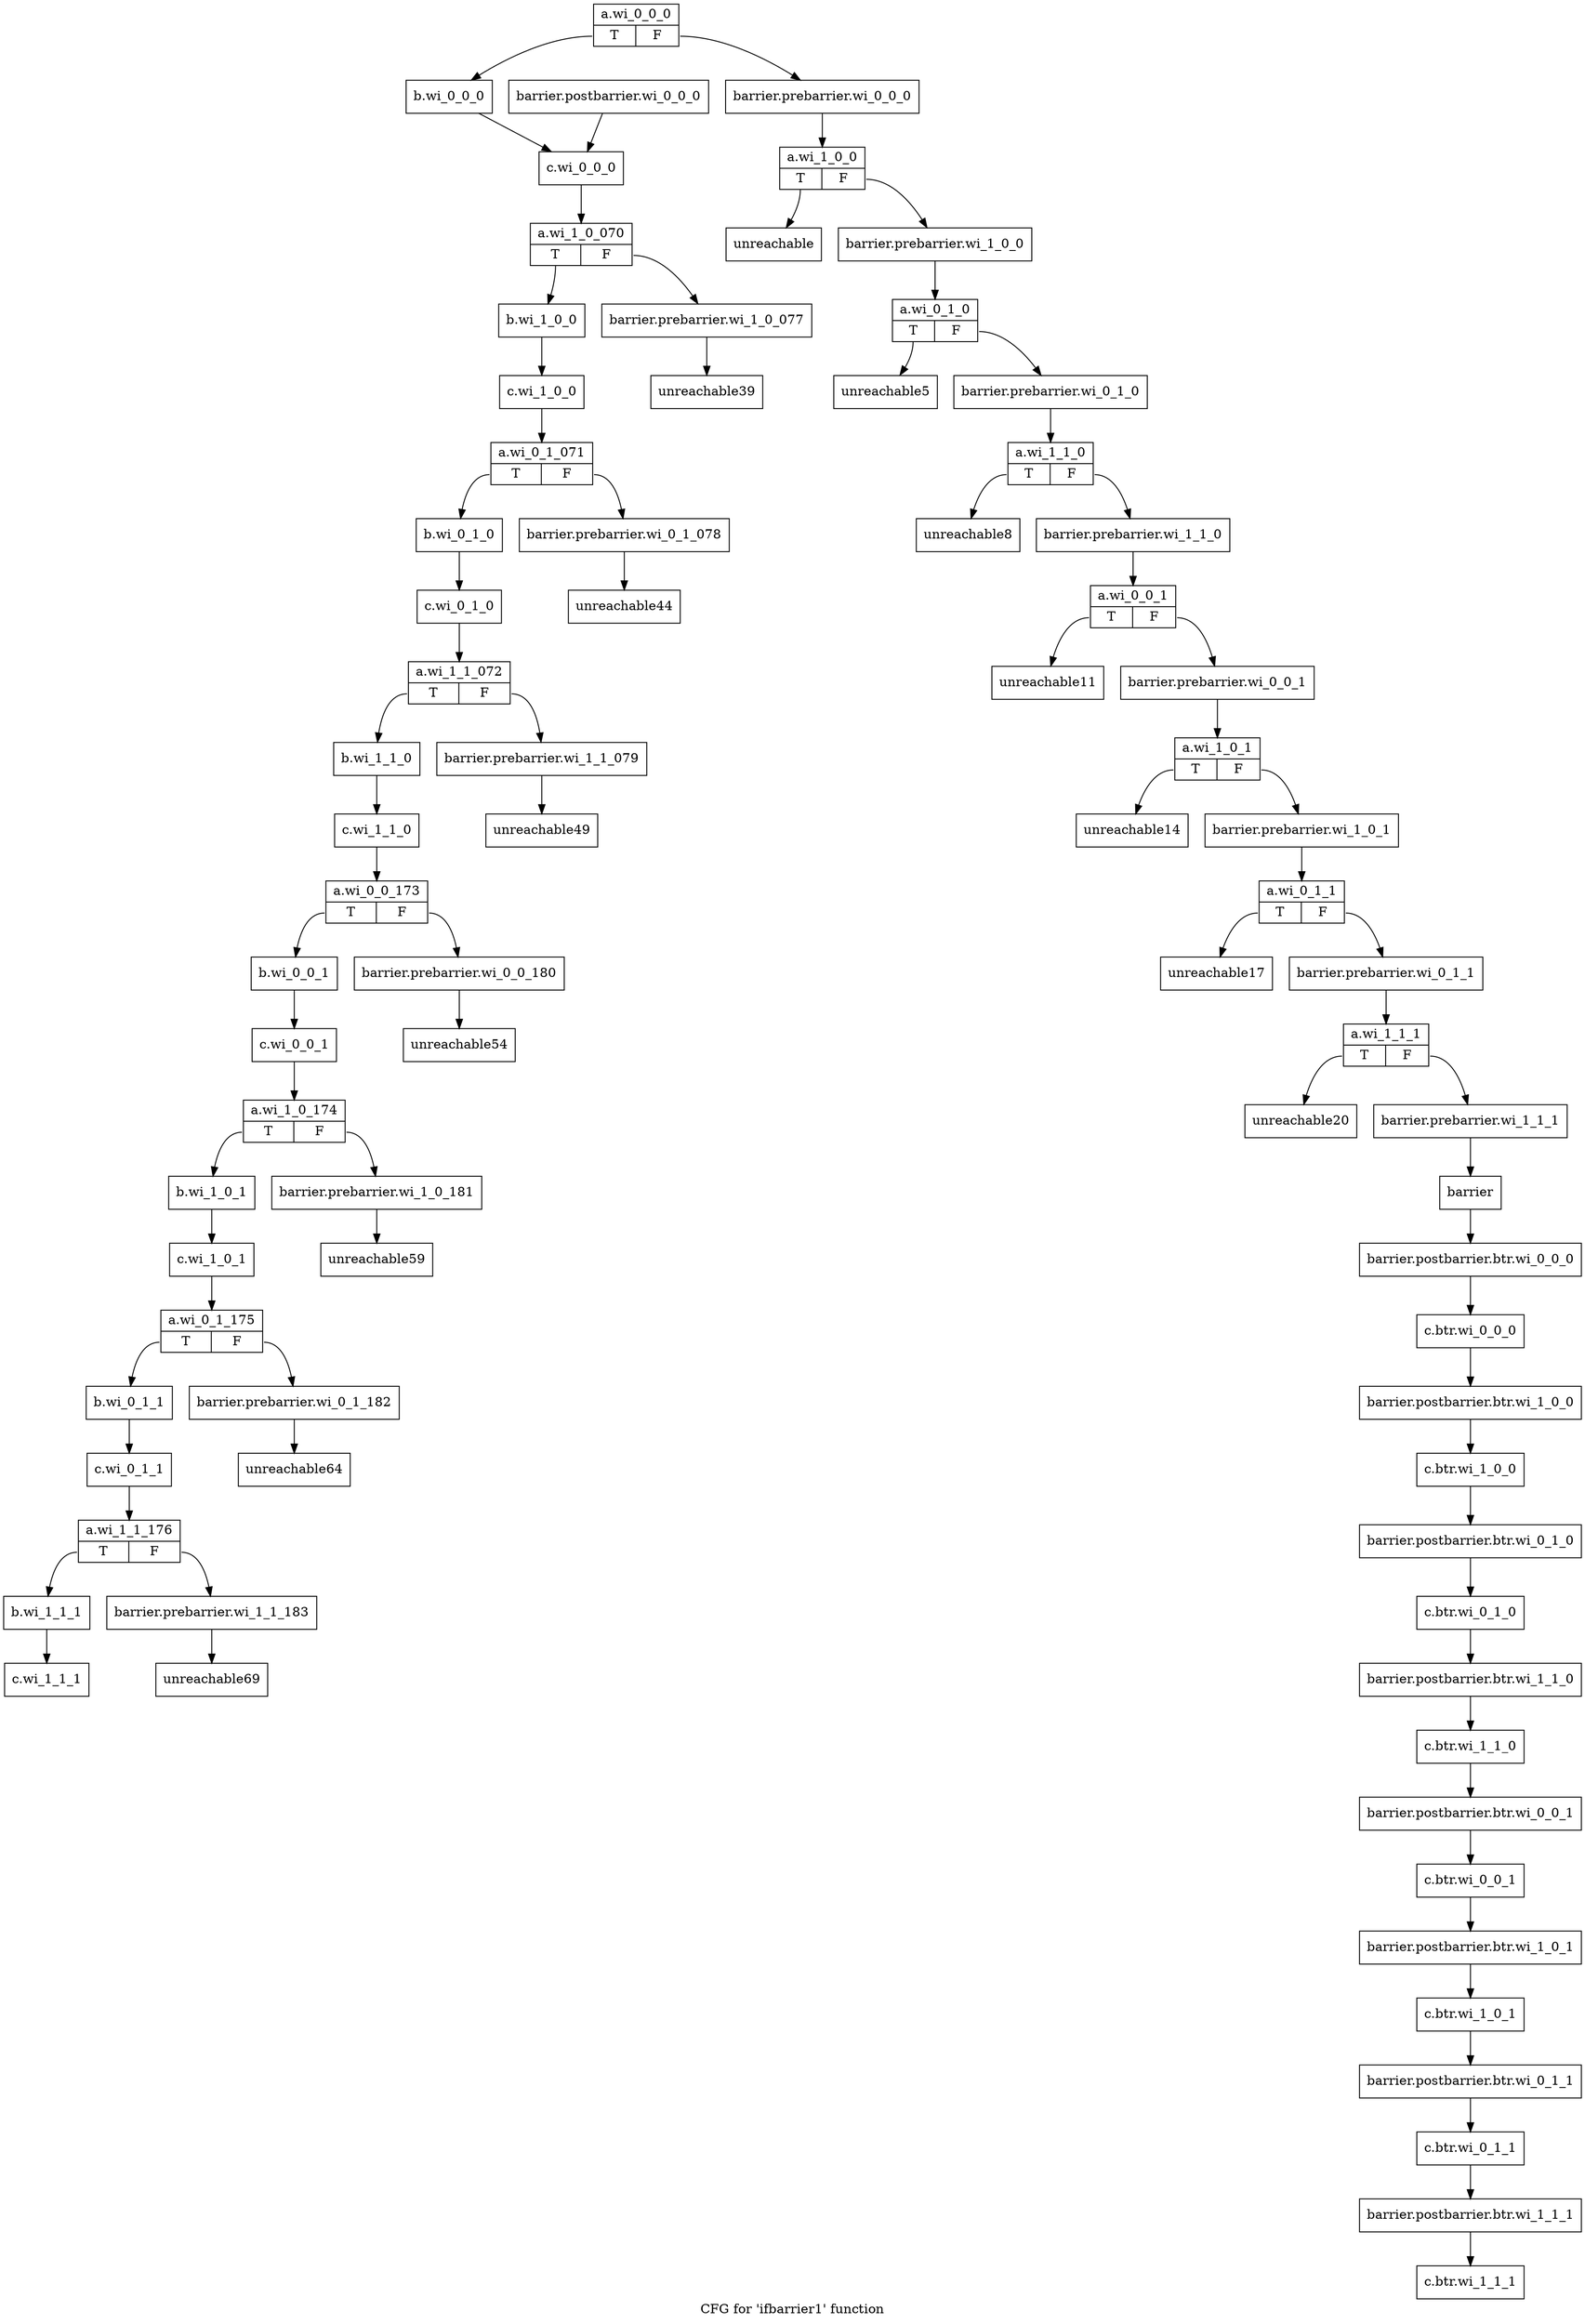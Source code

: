 digraph "CFG for 'ifbarrier1' function" {
	label="CFG for 'ifbarrier1' function";

	Node0x148c230 [shape=record,label="{a.wi_0_0_0|{<s0>T|<s1>F}}"];
	Node0x148c230:s0 -> Node0x148c290;
	Node0x148c230:s1 -> Node0x148c2f0;
	Node0x148c290 [shape=record,label="{b.wi_0_0_0}"];
	Node0x148c290 -> Node0x148c410;
	Node0x148c2f0 [shape=record,label="{barrier.prebarrier.wi_0_0_0}"];
	Node0x148c2f0 -> Node0x148c530;
	Node0x148c350 [shape=record,label="{barrier}"];
	Node0x148c350 -> Node0x148c470;
	Node0x148c3b0 [shape=record,label="{barrier.postbarrier.wi_0_0_0}"];
	Node0x148c3b0 -> Node0x148c410;
	Node0x148c410 [shape=record,label="{c.wi_0_0_0}"];
	Node0x148c410 -> Node0x148d250;
	Node0x148c470 [shape=record,label="{barrier.postbarrier.btr.wi_0_0_0}"];
	Node0x148c470 -> Node0x148c4d0;
	Node0x148c4d0 [shape=record,label="{c.btr.wi_0_0_0}"];
	Node0x148c4d0 -> Node0x148cd10;
	Node0x148c530 [shape=record,label="{a.wi_1_0_0|{<s0>T|<s1>F}}"];
	Node0x148c530:s0 -> Node0x148c5f0;
	Node0x148c530:s1 -> Node0x148c590;
	Node0x148c590 [shape=record,label="{barrier.prebarrier.wi_1_0_0}"];
	Node0x148c590 -> Node0x148c650;
	Node0x148c5f0 [shape=record,label="{unreachable}"];
	Node0x148c650 [shape=record,label="{a.wi_0_1_0|{<s0>T|<s1>F}}"];
	Node0x148c650:s0 -> Node0x148c710;
	Node0x148c650:s1 -> Node0x148c6b0;
	Node0x148c6b0 [shape=record,label="{barrier.prebarrier.wi_0_1_0}"];
	Node0x148c6b0 -> Node0x148c770;
	Node0x148c710 [shape=record,label="{unreachable5}"];
	Node0x148c770 [shape=record,label="{a.wi_1_1_0|{<s0>T|<s1>F}}"];
	Node0x148c770:s0 -> Node0x148c830;
	Node0x148c770:s1 -> Node0x148c7d0;
	Node0x148c7d0 [shape=record,label="{barrier.prebarrier.wi_1_1_0}"];
	Node0x148c7d0 -> Node0x148c890;
	Node0x148c830 [shape=record,label="{unreachable8}"];
	Node0x148c890 [shape=record,label="{a.wi_0_0_1|{<s0>T|<s1>F}}"];
	Node0x148c890:s0 -> Node0x148c950;
	Node0x148c890:s1 -> Node0x148c8f0;
	Node0x148c8f0 [shape=record,label="{barrier.prebarrier.wi_0_0_1}"];
	Node0x148c8f0 -> Node0x148c9b0;
	Node0x148c950 [shape=record,label="{unreachable11}"];
	Node0x148c9b0 [shape=record,label="{a.wi_1_0_1|{<s0>T|<s1>F}}"];
	Node0x148c9b0:s0 -> Node0x148ca70;
	Node0x148c9b0:s1 -> Node0x148ca10;
	Node0x148ca10 [shape=record,label="{barrier.prebarrier.wi_1_0_1}"];
	Node0x148ca10 -> Node0x148cad0;
	Node0x148ca70 [shape=record,label="{unreachable14}"];
	Node0x148cad0 [shape=record,label="{a.wi_0_1_1|{<s0>T|<s1>F}}"];
	Node0x148cad0:s0 -> Node0x148cb90;
	Node0x148cad0:s1 -> Node0x148cb30;
	Node0x148cb30 [shape=record,label="{barrier.prebarrier.wi_0_1_1}"];
	Node0x148cb30 -> Node0x148cbf0;
	Node0x148cb90 [shape=record,label="{unreachable17}"];
	Node0x148cbf0 [shape=record,label="{a.wi_1_1_1|{<s0>T|<s1>F}}"];
	Node0x148cbf0:s0 -> Node0x148ccb0;
	Node0x148cbf0:s1 -> Node0x148cc50;
	Node0x148cc50 [shape=record,label="{barrier.prebarrier.wi_1_1_1}"];
	Node0x148cc50 -> Node0x148c350;
	Node0x148ccb0 [shape=record,label="{unreachable20}"];
	Node0x148cd10 [shape=record,label="{barrier.postbarrier.btr.wi_1_0_0}"];
	Node0x148cd10 -> Node0x148cd70;
	Node0x148cd70 [shape=record,label="{c.btr.wi_1_0_0}"];
	Node0x148cd70 -> Node0x148cdd0;
	Node0x148cdd0 [shape=record,label="{barrier.postbarrier.btr.wi_0_1_0}"];
	Node0x148cdd0 -> Node0x148ce30;
	Node0x148ce30 [shape=record,label="{c.btr.wi_0_1_0}"];
	Node0x148ce30 -> Node0x148ce90;
	Node0x148ce90 [shape=record,label="{barrier.postbarrier.btr.wi_1_1_0}"];
	Node0x148ce90 -> Node0x148cef0;
	Node0x148cef0 [shape=record,label="{c.btr.wi_1_1_0}"];
	Node0x148cef0 -> Node0x148cf50;
	Node0x148cf50 [shape=record,label="{barrier.postbarrier.btr.wi_0_0_1}"];
	Node0x148cf50 -> Node0x148cfb0;
	Node0x148cfb0 [shape=record,label="{c.btr.wi_0_0_1}"];
	Node0x148cfb0 -> Node0x148d010;
	Node0x148d010 [shape=record,label="{barrier.postbarrier.btr.wi_1_0_1}"];
	Node0x148d010 -> Node0x148d070;
	Node0x148d070 [shape=record,label="{c.btr.wi_1_0_1}"];
	Node0x148d070 -> Node0x148d0d0;
	Node0x148d0d0 [shape=record,label="{barrier.postbarrier.btr.wi_0_1_1}"];
	Node0x148d0d0 -> Node0x148d130;
	Node0x148d130 [shape=record,label="{c.btr.wi_0_1_1}"];
	Node0x148d130 -> Node0x148d190;
	Node0x148d190 [shape=record,label="{barrier.postbarrier.btr.wi_1_1_1}"];
	Node0x148d190 -> Node0x148d1f0;
	Node0x148d1f0 [shape=record,label="{c.btr.wi_1_1_1}"];
	Node0x148d250 [shape=record,label="{a.wi_1_0_070|{<s0>T|<s1>F}}"];
	Node0x148d250:s0 -> Node0x148d2b0;
	Node0x148d250:s1 -> Node0x148d310;
	Node0x148d2b0 [shape=record,label="{b.wi_1_0_0}"];
	Node0x148d2b0 -> Node0x148d370;
	Node0x148d310 [shape=record,label="{barrier.prebarrier.wi_1_0_077}"];
	Node0x148d310 -> Node0x148d3d0;
	Node0x148d370 [shape=record,label="{c.wi_1_0_0}"];
	Node0x148d370 -> Node0x148d430;
	Node0x148d3d0 [shape=record,label="{unreachable39}"];
	Node0x148d430 [shape=record,label="{a.wi_0_1_071|{<s0>T|<s1>F}}"];
	Node0x148d430:s0 -> Node0x148d490;
	Node0x148d430:s1 -> Node0x148d4f0;
	Node0x148d490 [shape=record,label="{b.wi_0_1_0}"];
	Node0x148d490 -> Node0x148d550;
	Node0x148d4f0 [shape=record,label="{barrier.prebarrier.wi_0_1_078}"];
	Node0x148d4f0 -> Node0x148d5b0;
	Node0x148d550 [shape=record,label="{c.wi_0_1_0}"];
	Node0x148d550 -> Node0x148d610;
	Node0x148d5b0 [shape=record,label="{unreachable44}"];
	Node0x148d610 [shape=record,label="{a.wi_1_1_072|{<s0>T|<s1>F}}"];
	Node0x148d610:s0 -> Node0x148d670;
	Node0x148d610:s1 -> Node0x148d6d0;
	Node0x148d670 [shape=record,label="{b.wi_1_1_0}"];
	Node0x148d670 -> Node0x148d730;
	Node0x148d6d0 [shape=record,label="{barrier.prebarrier.wi_1_1_079}"];
	Node0x148d6d0 -> Node0x148d790;
	Node0x148d730 [shape=record,label="{c.wi_1_1_0}"];
	Node0x148d730 -> Node0x148d7f0;
	Node0x148d790 [shape=record,label="{unreachable49}"];
	Node0x148d7f0 [shape=record,label="{a.wi_0_0_173|{<s0>T|<s1>F}}"];
	Node0x148d7f0:s0 -> Node0x148d850;
	Node0x148d7f0:s1 -> Node0x148d8b0;
	Node0x148d850 [shape=record,label="{b.wi_0_0_1}"];
	Node0x148d850 -> Node0x148d910;
	Node0x148d8b0 [shape=record,label="{barrier.prebarrier.wi_0_0_180}"];
	Node0x148d8b0 -> Node0x148d970;
	Node0x148d910 [shape=record,label="{c.wi_0_0_1}"];
	Node0x148d910 -> Node0x148d9d0;
	Node0x148d970 [shape=record,label="{unreachable54}"];
	Node0x148d9d0 [shape=record,label="{a.wi_1_0_174|{<s0>T|<s1>F}}"];
	Node0x148d9d0:s0 -> Node0x148da30;
	Node0x148d9d0:s1 -> Node0x148da90;
	Node0x148da30 [shape=record,label="{b.wi_1_0_1}"];
	Node0x148da30 -> Node0x148daf0;
	Node0x148da90 [shape=record,label="{barrier.prebarrier.wi_1_0_181}"];
	Node0x148da90 -> Node0x148db50;
	Node0x148daf0 [shape=record,label="{c.wi_1_0_1}"];
	Node0x148daf0 -> Node0x148dbb0;
	Node0x148db50 [shape=record,label="{unreachable59}"];
	Node0x148dbb0 [shape=record,label="{a.wi_0_1_175|{<s0>T|<s1>F}}"];
	Node0x148dbb0:s0 -> Node0x148dc10;
	Node0x148dbb0:s1 -> Node0x148dc70;
	Node0x148dc10 [shape=record,label="{b.wi_0_1_1}"];
	Node0x148dc10 -> Node0x148dcd0;
	Node0x148dc70 [shape=record,label="{barrier.prebarrier.wi_0_1_182}"];
	Node0x148dc70 -> Node0x148dd30;
	Node0x148dcd0 [shape=record,label="{c.wi_0_1_1}"];
	Node0x148dcd0 -> Node0x148dd90;
	Node0x148dd30 [shape=record,label="{unreachable64}"];
	Node0x148dd90 [shape=record,label="{a.wi_1_1_176|{<s0>T|<s1>F}}"];
	Node0x148dd90:s0 -> Node0x148ddf0;
	Node0x148dd90:s1 -> Node0x148de50;
	Node0x148ddf0 [shape=record,label="{b.wi_1_1_1}"];
	Node0x148ddf0 -> Node0x148deb0;
	Node0x148de50 [shape=record,label="{barrier.prebarrier.wi_1_1_183}"];
	Node0x148de50 -> Node0x148df10;
	Node0x148deb0 [shape=record,label="{c.wi_1_1_1}"];
	Node0x148df10 [shape=record,label="{unreachable69}"];
}
